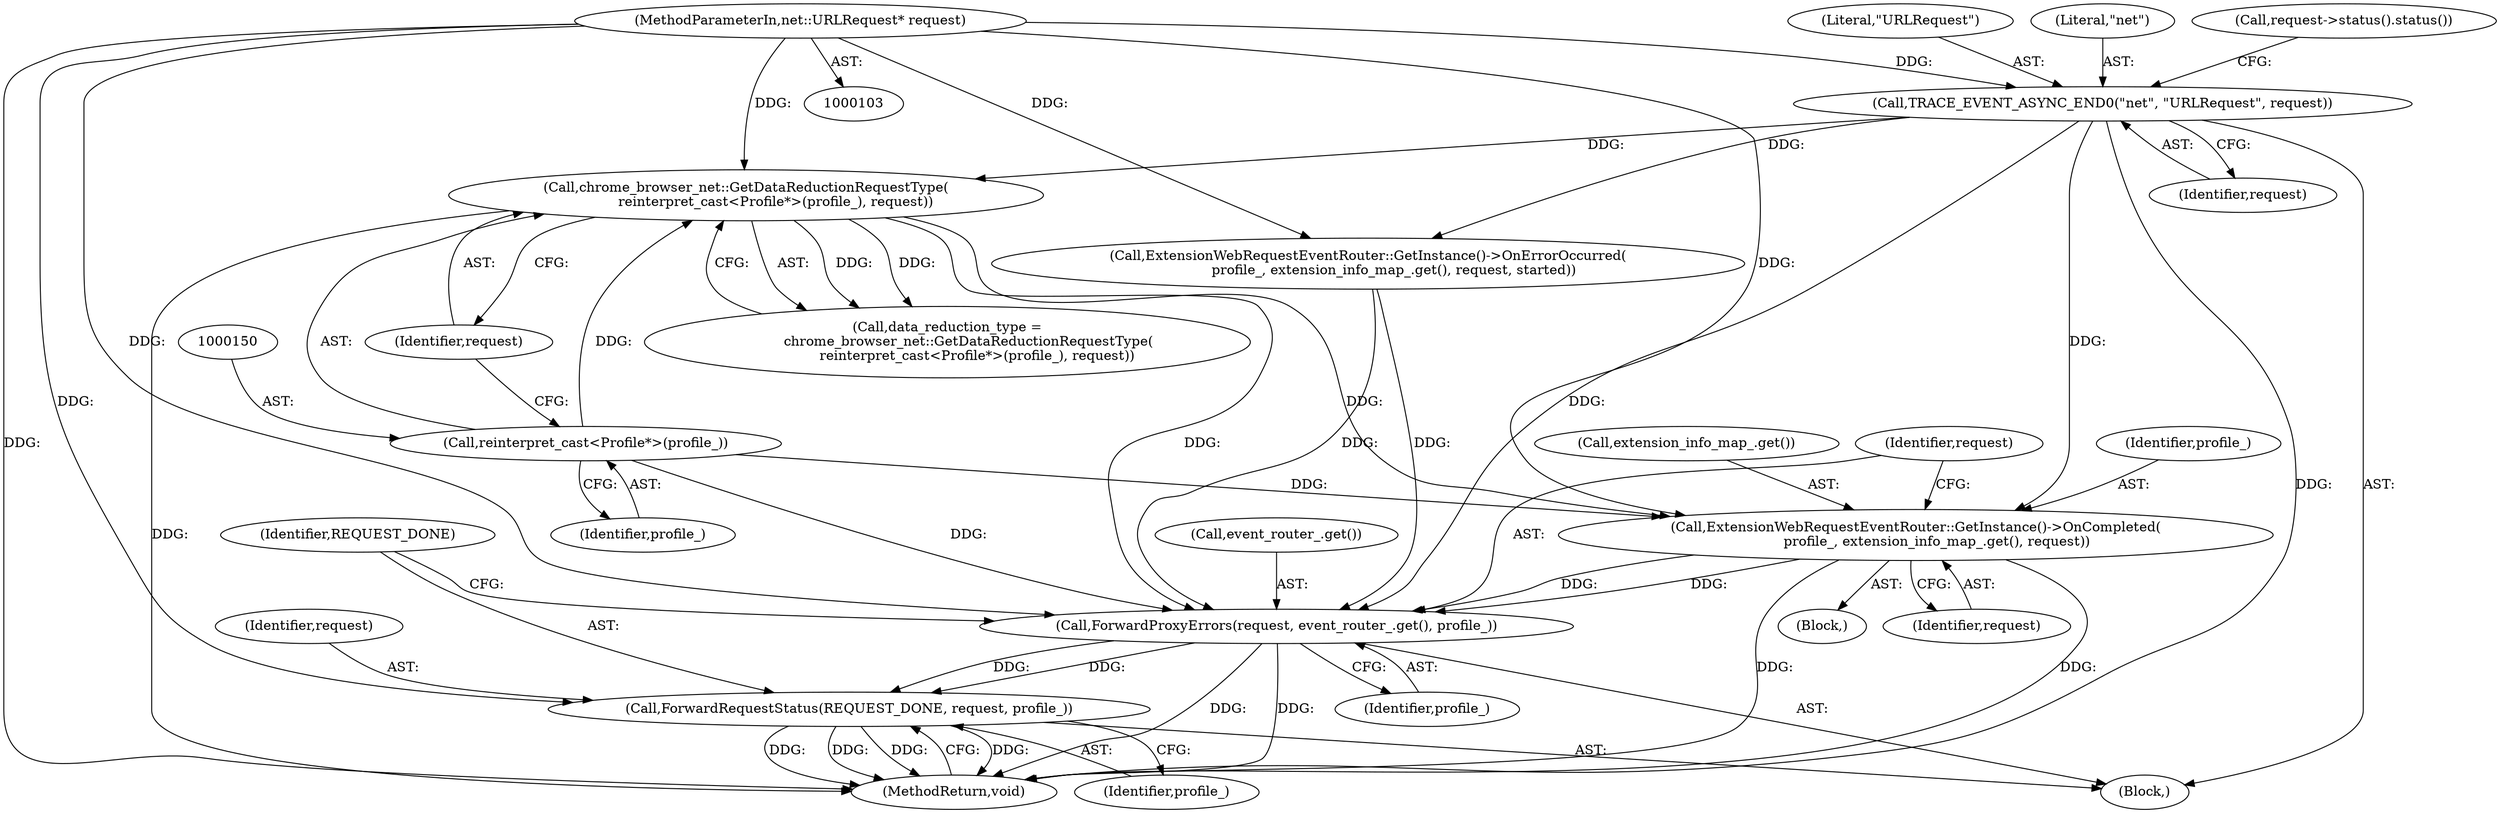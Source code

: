 digraph "0_Chrome_828eab2216a765dea92575c290421c115b8ad028_11@pointer" {
"1000202" [label="(Call,ExtensionWebRequestEventRouter::GetInstance()->OnCompleted(\n          profile_, extension_info_map_.get(), request))"];
"1000149" [label="(Call,reinterpret_cast<Profile*>(profile_))"];
"1000148" [label="(Call,chrome_browser_net::GetDataReductionRequestType(\n              reinterpret_cast<Profile*>(profile_), request))"];
"1000107" [label="(Call,TRACE_EVENT_ASYNC_END0(\"net\", \"URLRequest\", request))"];
"1000104" [label="(MethodParameterIn,net::URLRequest* request)"];
"1000224" [label="(Call,ForwardProxyErrors(request, event_router_.get(), profile_))"];
"1000228" [label="(Call,ForwardRequestStatus(REQUEST_DONE, request, profile_))"];
"1000226" [label="(Call,event_router_.get())"];
"1000228" [label="(Call,ForwardRequestStatus(REQUEST_DONE, request, profile_))"];
"1000110" [label="(Identifier,request)"];
"1000108" [label="(Literal,\"net\")"];
"1000227" [label="(Identifier,profile_)"];
"1000203" [label="(Identifier,profile_)"];
"1000151" [label="(Identifier,profile_)"];
"1000113" [label="(Call,request->status().status())"];
"1000216" [label="(Call,ExtensionWebRequestEventRouter::GetInstance()->OnErrorOccurred(\n            profile_, extension_info_map_.get(), request, started))"];
"1000232" [label="(MethodReturn,void)"];
"1000106" [label="(Block,)"];
"1000229" [label="(Identifier,REQUEST_DONE)"];
"1000107" [label="(Call,TRACE_EVENT_ASYNC_END0(\"net\", \"URLRequest\", request))"];
"1000202" [label="(Call,ExtensionWebRequestEventRouter::GetInstance()->OnCompleted(\n          profile_, extension_info_map_.get(), request))"];
"1000230" [label="(Identifier,request)"];
"1000149" [label="(Call,reinterpret_cast<Profile*>(profile_))"];
"1000104" [label="(MethodParameterIn,net::URLRequest* request)"];
"1000152" [label="(Identifier,request)"];
"1000225" [label="(Identifier,request)"];
"1000201" [label="(Block,)"];
"1000231" [label="(Identifier,profile_)"];
"1000204" [label="(Call,extension_info_map_.get())"];
"1000148" [label="(Call,chrome_browser_net::GetDataReductionRequestType(\n              reinterpret_cast<Profile*>(profile_), request))"];
"1000224" [label="(Call,ForwardProxyErrors(request, event_router_.get(), profile_))"];
"1000146" [label="(Call,data_reduction_type =\n          chrome_browser_net::GetDataReductionRequestType(\n              reinterpret_cast<Profile*>(profile_), request))"];
"1000109" [label="(Literal,\"URLRequest\")"];
"1000205" [label="(Identifier,request)"];
"1000202" -> "1000201"  [label="AST: "];
"1000202" -> "1000205"  [label="CFG: "];
"1000203" -> "1000202"  [label="AST: "];
"1000204" -> "1000202"  [label="AST: "];
"1000205" -> "1000202"  [label="AST: "];
"1000225" -> "1000202"  [label="CFG: "];
"1000202" -> "1000232"  [label="DDG: "];
"1000202" -> "1000232"  [label="DDG: "];
"1000149" -> "1000202"  [label="DDG: "];
"1000148" -> "1000202"  [label="DDG: "];
"1000107" -> "1000202"  [label="DDG: "];
"1000104" -> "1000202"  [label="DDG: "];
"1000202" -> "1000224"  [label="DDG: "];
"1000202" -> "1000224"  [label="DDG: "];
"1000149" -> "1000148"  [label="AST: "];
"1000149" -> "1000151"  [label="CFG: "];
"1000150" -> "1000149"  [label="AST: "];
"1000151" -> "1000149"  [label="AST: "];
"1000152" -> "1000149"  [label="CFG: "];
"1000149" -> "1000148"  [label="DDG: "];
"1000149" -> "1000224"  [label="DDG: "];
"1000148" -> "1000146"  [label="AST: "];
"1000148" -> "1000152"  [label="CFG: "];
"1000152" -> "1000148"  [label="AST: "];
"1000146" -> "1000148"  [label="CFG: "];
"1000148" -> "1000232"  [label="DDG: "];
"1000148" -> "1000146"  [label="DDG: "];
"1000148" -> "1000146"  [label="DDG: "];
"1000107" -> "1000148"  [label="DDG: "];
"1000104" -> "1000148"  [label="DDG: "];
"1000148" -> "1000224"  [label="DDG: "];
"1000107" -> "1000106"  [label="AST: "];
"1000107" -> "1000110"  [label="CFG: "];
"1000108" -> "1000107"  [label="AST: "];
"1000109" -> "1000107"  [label="AST: "];
"1000110" -> "1000107"  [label="AST: "];
"1000113" -> "1000107"  [label="CFG: "];
"1000107" -> "1000232"  [label="DDG: "];
"1000104" -> "1000107"  [label="DDG: "];
"1000107" -> "1000216"  [label="DDG: "];
"1000107" -> "1000224"  [label="DDG: "];
"1000104" -> "1000103"  [label="AST: "];
"1000104" -> "1000232"  [label="DDG: "];
"1000104" -> "1000216"  [label="DDG: "];
"1000104" -> "1000224"  [label="DDG: "];
"1000104" -> "1000228"  [label="DDG: "];
"1000224" -> "1000106"  [label="AST: "];
"1000224" -> "1000227"  [label="CFG: "];
"1000225" -> "1000224"  [label="AST: "];
"1000226" -> "1000224"  [label="AST: "];
"1000227" -> "1000224"  [label="AST: "];
"1000229" -> "1000224"  [label="CFG: "];
"1000224" -> "1000232"  [label="DDG: "];
"1000224" -> "1000232"  [label="DDG: "];
"1000216" -> "1000224"  [label="DDG: "];
"1000216" -> "1000224"  [label="DDG: "];
"1000224" -> "1000228"  [label="DDG: "];
"1000224" -> "1000228"  [label="DDG: "];
"1000228" -> "1000106"  [label="AST: "];
"1000228" -> "1000231"  [label="CFG: "];
"1000229" -> "1000228"  [label="AST: "];
"1000230" -> "1000228"  [label="AST: "];
"1000231" -> "1000228"  [label="AST: "];
"1000232" -> "1000228"  [label="CFG: "];
"1000228" -> "1000232"  [label="DDG: "];
"1000228" -> "1000232"  [label="DDG: "];
"1000228" -> "1000232"  [label="DDG: "];
"1000228" -> "1000232"  [label="DDG: "];
}
